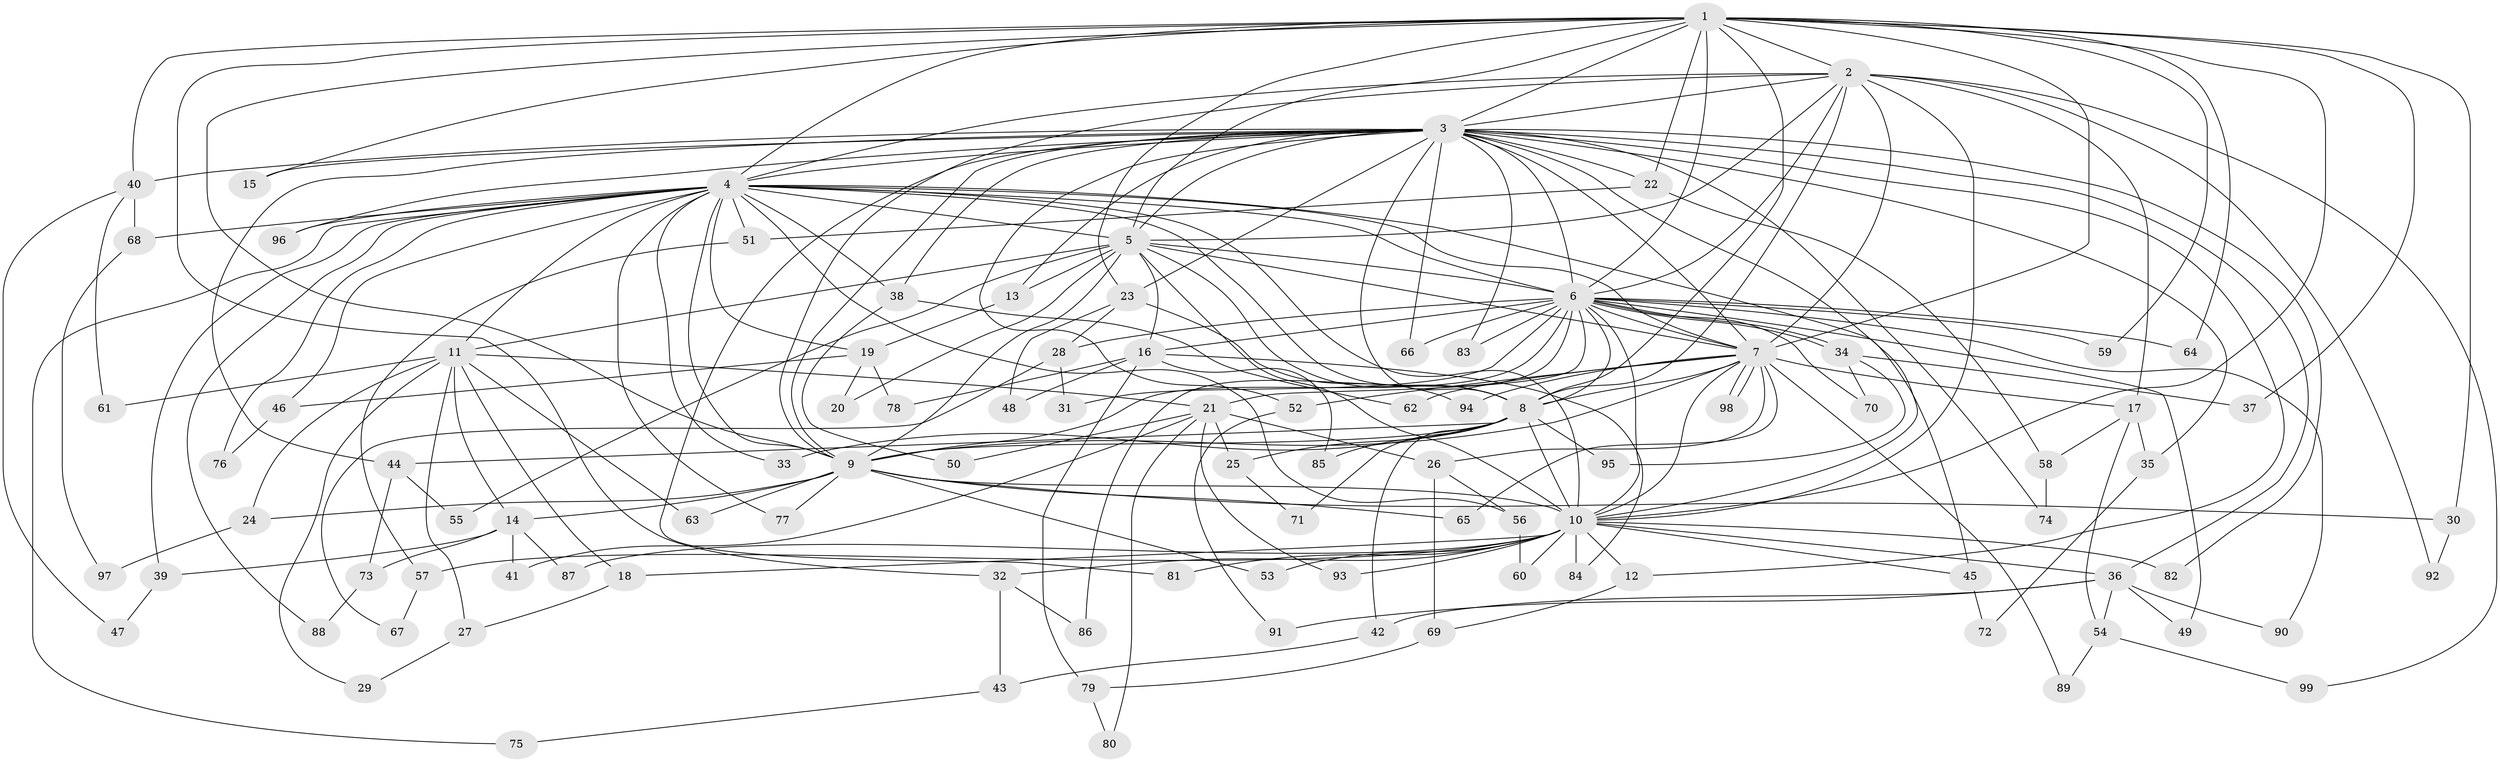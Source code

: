 // coarse degree distribution, {21: 0.028169014084507043, 12: 0.014084507042253521, 26: 0.014084507042253521, 17: 0.014084507042253521, 24: 0.014084507042253521, 8: 0.028169014084507043, 4: 0.07042253521126761, 6: 0.014084507042253521, 2: 0.4788732394366197, 7: 0.04225352112676056, 5: 0.08450704225352113, 3: 0.16901408450704225, 1: 0.028169014084507043}
// Generated by graph-tools (version 1.1) at 2025/41/03/06/25 10:41:32]
// undirected, 99 vertices, 223 edges
graph export_dot {
graph [start="1"]
  node [color=gray90,style=filled];
  1;
  2;
  3;
  4;
  5;
  6;
  7;
  8;
  9;
  10;
  11;
  12;
  13;
  14;
  15;
  16;
  17;
  18;
  19;
  20;
  21;
  22;
  23;
  24;
  25;
  26;
  27;
  28;
  29;
  30;
  31;
  32;
  33;
  34;
  35;
  36;
  37;
  38;
  39;
  40;
  41;
  42;
  43;
  44;
  45;
  46;
  47;
  48;
  49;
  50;
  51;
  52;
  53;
  54;
  55;
  56;
  57;
  58;
  59;
  60;
  61;
  62;
  63;
  64;
  65;
  66;
  67;
  68;
  69;
  70;
  71;
  72;
  73;
  74;
  75;
  76;
  77;
  78;
  79;
  80;
  81;
  82;
  83;
  84;
  85;
  86;
  87;
  88;
  89;
  90;
  91;
  92;
  93;
  94;
  95;
  96;
  97;
  98;
  99;
  1 -- 2;
  1 -- 3;
  1 -- 4;
  1 -- 5;
  1 -- 6;
  1 -- 7;
  1 -- 8;
  1 -- 9;
  1 -- 10;
  1 -- 15;
  1 -- 22;
  1 -- 23;
  1 -- 30;
  1 -- 32;
  1 -- 37;
  1 -- 40;
  1 -- 59;
  1 -- 64;
  2 -- 3;
  2 -- 4;
  2 -- 5;
  2 -- 6;
  2 -- 7;
  2 -- 8;
  2 -- 9;
  2 -- 10;
  2 -- 17;
  2 -- 92;
  2 -- 99;
  3 -- 4;
  3 -- 5;
  3 -- 6;
  3 -- 7;
  3 -- 8;
  3 -- 9;
  3 -- 10;
  3 -- 12;
  3 -- 13;
  3 -- 15;
  3 -- 22;
  3 -- 23;
  3 -- 35;
  3 -- 36;
  3 -- 38;
  3 -- 40;
  3 -- 44;
  3 -- 52;
  3 -- 66;
  3 -- 74;
  3 -- 81;
  3 -- 82;
  3 -- 83;
  3 -- 96;
  4 -- 5;
  4 -- 6;
  4 -- 7;
  4 -- 8;
  4 -- 9;
  4 -- 10;
  4 -- 11;
  4 -- 19;
  4 -- 33;
  4 -- 38;
  4 -- 39;
  4 -- 45;
  4 -- 46;
  4 -- 51;
  4 -- 56;
  4 -- 68;
  4 -- 75;
  4 -- 76;
  4 -- 77;
  4 -- 88;
  4 -- 96;
  5 -- 6;
  5 -- 7;
  5 -- 8;
  5 -- 9;
  5 -- 10;
  5 -- 11;
  5 -- 13;
  5 -- 16;
  5 -- 20;
  5 -- 55;
  6 -- 7;
  6 -- 8;
  6 -- 9;
  6 -- 10;
  6 -- 16;
  6 -- 21;
  6 -- 28;
  6 -- 31;
  6 -- 34;
  6 -- 34;
  6 -- 49;
  6 -- 59;
  6 -- 64;
  6 -- 66;
  6 -- 70;
  6 -- 83;
  6 -- 86;
  6 -- 90;
  7 -- 8;
  7 -- 9;
  7 -- 10;
  7 -- 17;
  7 -- 26;
  7 -- 52;
  7 -- 62;
  7 -- 65;
  7 -- 89;
  7 -- 94;
  7 -- 98;
  7 -- 98;
  8 -- 9;
  8 -- 10;
  8 -- 25;
  8 -- 33;
  8 -- 42;
  8 -- 44;
  8 -- 71;
  8 -- 85;
  8 -- 95;
  9 -- 10;
  9 -- 14;
  9 -- 24;
  9 -- 30;
  9 -- 53;
  9 -- 63;
  9 -- 65;
  9 -- 77;
  10 -- 12;
  10 -- 18;
  10 -- 32;
  10 -- 36;
  10 -- 45;
  10 -- 53;
  10 -- 57;
  10 -- 60;
  10 -- 81;
  10 -- 82;
  10 -- 84;
  10 -- 87;
  10 -- 93;
  11 -- 14;
  11 -- 18;
  11 -- 21;
  11 -- 24;
  11 -- 27;
  11 -- 29;
  11 -- 61;
  11 -- 63;
  12 -- 69;
  13 -- 19;
  14 -- 39;
  14 -- 41;
  14 -- 73;
  14 -- 87;
  16 -- 48;
  16 -- 78;
  16 -- 79;
  16 -- 84;
  16 -- 85;
  17 -- 35;
  17 -- 54;
  17 -- 58;
  18 -- 27;
  19 -- 20;
  19 -- 46;
  19 -- 78;
  21 -- 25;
  21 -- 26;
  21 -- 41;
  21 -- 50;
  21 -- 80;
  21 -- 93;
  22 -- 51;
  22 -- 58;
  23 -- 28;
  23 -- 48;
  23 -- 94;
  24 -- 97;
  25 -- 71;
  26 -- 56;
  26 -- 69;
  27 -- 29;
  28 -- 31;
  28 -- 67;
  30 -- 92;
  32 -- 43;
  32 -- 86;
  34 -- 37;
  34 -- 70;
  34 -- 95;
  35 -- 72;
  36 -- 42;
  36 -- 49;
  36 -- 54;
  36 -- 90;
  36 -- 91;
  38 -- 50;
  38 -- 62;
  39 -- 47;
  40 -- 47;
  40 -- 61;
  40 -- 68;
  42 -- 43;
  43 -- 75;
  44 -- 55;
  44 -- 73;
  45 -- 72;
  46 -- 76;
  51 -- 57;
  52 -- 91;
  54 -- 89;
  54 -- 99;
  56 -- 60;
  57 -- 67;
  58 -- 74;
  68 -- 97;
  69 -- 79;
  73 -- 88;
  79 -- 80;
}
